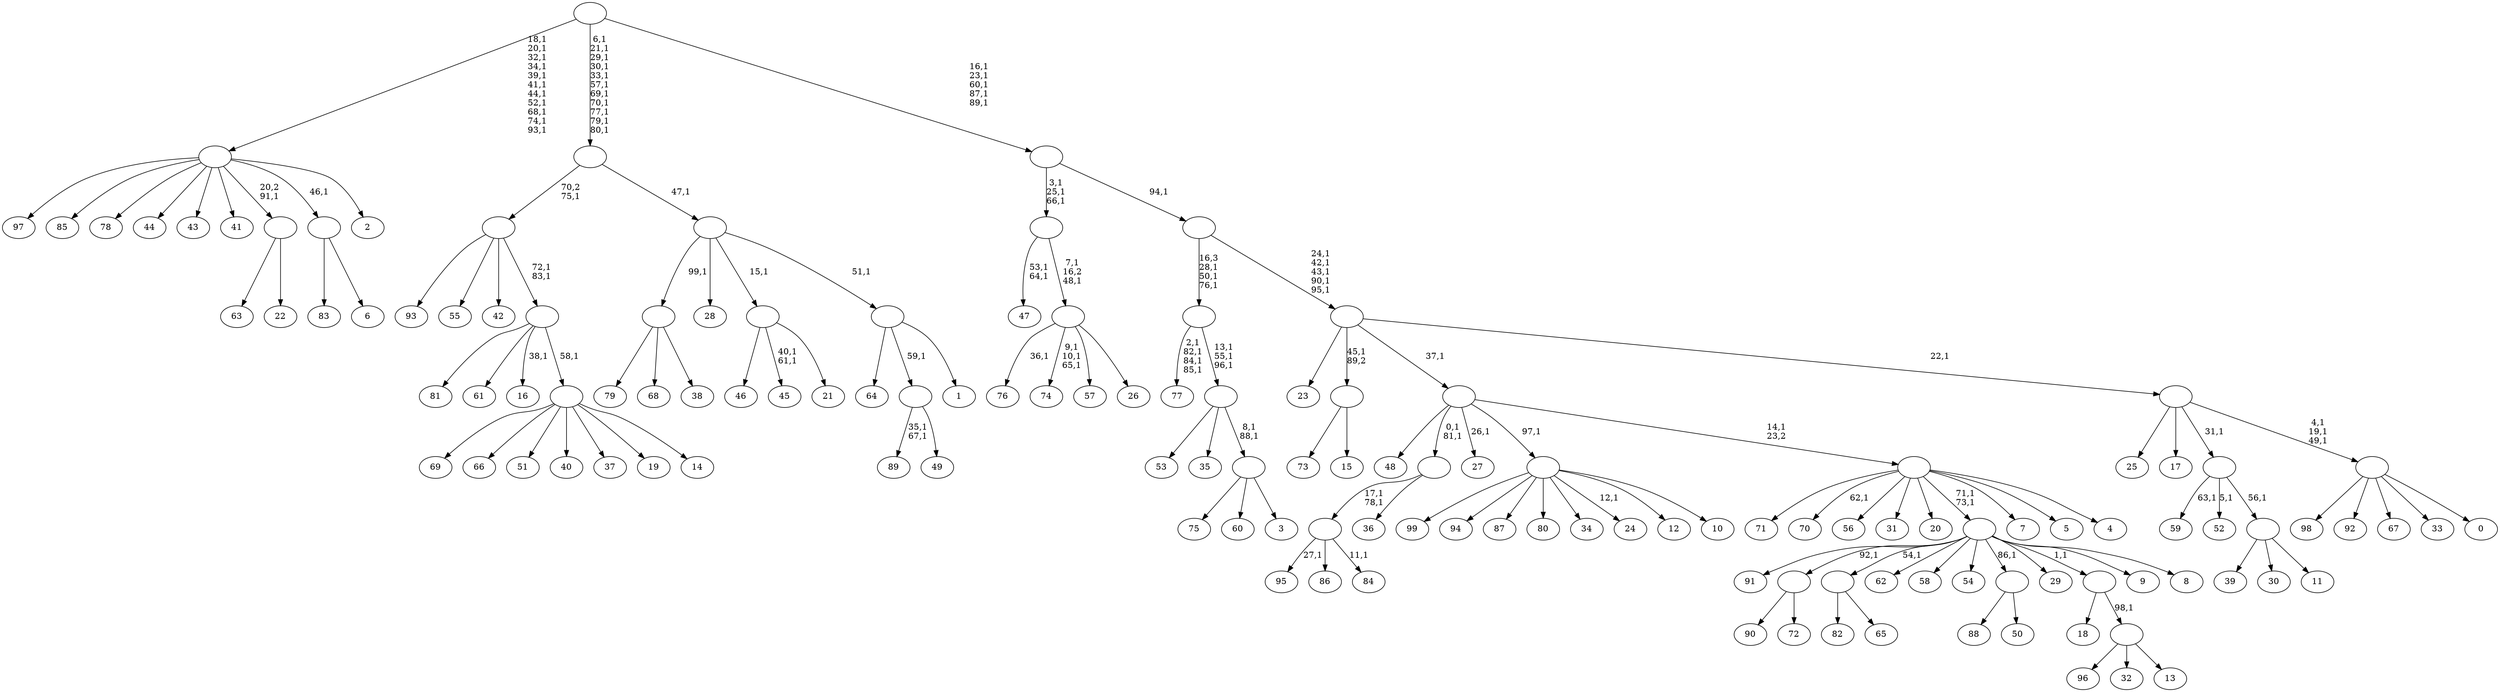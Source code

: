 digraph T {
	200 [label="99"]
	199 [label="98"]
	198 [label="97"]
	197 [label="96"]
	196 [label="95"]
	194 [label="94"]
	193 [label="93"]
	192 [label="92"]
	191 [label="91"]
	190 [label="90"]
	189 [label="89"]
	186 [label="88"]
	185 [label="87"]
	184 [label="86"]
	183 [label="85"]
	182 [label="84"]
	180 [label=""]
	178 [label="83"]
	177 [label="82"]
	176 [label="81"]
	175 [label="80"]
	174 [label="79"]
	173 [label="78"]
	172 [label="77"]
	167 [label="76"]
	165 [label="75"]
	164 [label="74"]
	160 [label="73"]
	159 [label="72"]
	158 [label=""]
	157 [label="71"]
	156 [label="70"]
	154 [label="69"]
	153 [label="68"]
	152 [label="67"]
	151 [label="66"]
	150 [label="65"]
	149 [label=""]
	148 [label="64"]
	147 [label="63"]
	146 [label="62"]
	145 [label="61"]
	144 [label="60"]
	143 [label="59"]
	141 [label="58"]
	140 [label="57"]
	139 [label="56"]
	138 [label="55"]
	137 [label="54"]
	136 [label="53"]
	135 [label="52"]
	133 [label="51"]
	132 [label="50"]
	131 [label=""]
	130 [label="49"]
	129 [label=""]
	128 [label="48"]
	127 [label="47"]
	124 [label="46"]
	123 [label="45"]
	120 [label="44"]
	119 [label="43"]
	118 [label="42"]
	117 [label="41"]
	116 [label="40"]
	115 [label="39"]
	114 [label="38"]
	113 [label=""]
	112 [label="37"]
	111 [label="36"]
	110 [label=""]
	108 [label="35"]
	107 [label="34"]
	106 [label="33"]
	105 [label="32"]
	104 [label="31"]
	103 [label="30"]
	102 [label="29"]
	101 [label="28"]
	100 [label="27"]
	98 [label="26"]
	97 [label=""]
	95 [label=""]
	92 [label="25"]
	91 [label="24"]
	89 [label="23"]
	88 [label="22"]
	87 [label=""]
	86 [label="21"]
	85 [label=""]
	84 [label="20"]
	83 [label="19"]
	82 [label="18"]
	81 [label="17"]
	80 [label="16"]
	78 [label="15"]
	77 [label=""]
	76 [label="14"]
	75 [label=""]
	74 [label=""]
	72 [label=""]
	71 [label="13"]
	70 [label=""]
	69 [label=""]
	68 [label="12"]
	67 [label="11"]
	66 [label=""]
	65 [label=""]
	64 [label="10"]
	63 [label=""]
	62 [label="9"]
	61 [label="8"]
	60 [label=""]
	58 [label="7"]
	57 [label="6"]
	56 [label=""]
	55 [label="5"]
	54 [label="4"]
	53 [label=""]
	52 [label=""]
	51 [label="3"]
	50 [label=""]
	48 [label=""]
	45 [label=""]
	42 [label="2"]
	41 [label=""]
	30 [label="1"]
	29 [label=""]
	28 [label=""]
	27 [label=""]
	16 [label="0"]
	15 [label=""]
	12 [label=""]
	11 [label=""]
	6 [label=""]
	5 [label=""]
	0 [label=""]
	180 -> 182 [label="11,1"]
	180 -> 196 [label="27,1"]
	180 -> 184 [label=""]
	158 -> 190 [label=""]
	158 -> 159 [label=""]
	149 -> 177 [label=""]
	149 -> 150 [label=""]
	131 -> 186 [label=""]
	131 -> 132 [label=""]
	129 -> 189 [label="35,1\n67,1"]
	129 -> 130 [label=""]
	113 -> 174 [label=""]
	113 -> 153 [label=""]
	113 -> 114 [label=""]
	110 -> 180 [label="17,1\n78,1"]
	110 -> 111 [label=""]
	97 -> 164 [label="9,1\n10,1\n65,1"]
	97 -> 167 [label="36,1"]
	97 -> 140 [label=""]
	97 -> 98 [label=""]
	95 -> 97 [label="7,1\n16,2\n48,1"]
	95 -> 127 [label="53,1\n64,1"]
	87 -> 147 [label=""]
	87 -> 88 [label=""]
	85 -> 123 [label="40,1\n61,1"]
	85 -> 124 [label=""]
	85 -> 86 [label=""]
	77 -> 160 [label=""]
	77 -> 78 [label=""]
	75 -> 154 [label=""]
	75 -> 151 [label=""]
	75 -> 133 [label=""]
	75 -> 116 [label=""]
	75 -> 112 [label=""]
	75 -> 83 [label=""]
	75 -> 76 [label=""]
	74 -> 80 [label="38,1"]
	74 -> 176 [label=""]
	74 -> 145 [label=""]
	74 -> 75 [label="58,1"]
	72 -> 74 [label="72,1\n83,1"]
	72 -> 193 [label=""]
	72 -> 138 [label=""]
	72 -> 118 [label=""]
	70 -> 197 [label=""]
	70 -> 105 [label=""]
	70 -> 71 [label=""]
	69 -> 82 [label=""]
	69 -> 70 [label="98,1"]
	66 -> 115 [label=""]
	66 -> 103 [label=""]
	66 -> 67 [label=""]
	65 -> 135 [label="5,1"]
	65 -> 143 [label="63,1"]
	65 -> 66 [label="56,1"]
	63 -> 91 [label="12,1"]
	63 -> 200 [label=""]
	63 -> 194 [label=""]
	63 -> 185 [label=""]
	63 -> 175 [label=""]
	63 -> 107 [label=""]
	63 -> 68 [label=""]
	63 -> 64 [label=""]
	60 -> 191 [label=""]
	60 -> 158 [label="92,1"]
	60 -> 149 [label="54,1"]
	60 -> 146 [label=""]
	60 -> 141 [label=""]
	60 -> 137 [label=""]
	60 -> 131 [label="86,1"]
	60 -> 102 [label=""]
	60 -> 69 [label="1,1"]
	60 -> 62 [label=""]
	60 -> 61 [label=""]
	56 -> 178 [label=""]
	56 -> 57 [label=""]
	53 -> 60 [label="71,1\n73,1"]
	53 -> 156 [label="62,1"]
	53 -> 157 [label=""]
	53 -> 139 [label=""]
	53 -> 104 [label=""]
	53 -> 84 [label=""]
	53 -> 58 [label=""]
	53 -> 55 [label=""]
	53 -> 54 [label=""]
	52 -> 100 [label="26,1"]
	52 -> 110 [label="0,1\n81,1"]
	52 -> 128 [label=""]
	52 -> 63 [label="97,1"]
	52 -> 53 [label="14,1\n23,2"]
	50 -> 165 [label=""]
	50 -> 144 [label=""]
	50 -> 51 [label=""]
	48 -> 50 [label="8,1\n88,1"]
	48 -> 136 [label=""]
	48 -> 108 [label=""]
	45 -> 48 [label="13,1\n55,1\n96,1"]
	45 -> 172 [label="2,1\n82,1\n84,1\n85,1"]
	41 -> 198 [label=""]
	41 -> 183 [label=""]
	41 -> 173 [label=""]
	41 -> 120 [label=""]
	41 -> 119 [label=""]
	41 -> 117 [label=""]
	41 -> 87 [label="20,2\n91,1"]
	41 -> 56 [label="46,1"]
	41 -> 42 [label=""]
	29 -> 148 [label=""]
	29 -> 129 [label="59,1"]
	29 -> 30 [label=""]
	28 -> 113 [label="99,1"]
	28 -> 101 [label=""]
	28 -> 85 [label="15,1"]
	28 -> 29 [label="51,1"]
	27 -> 72 [label="70,2\n75,1"]
	27 -> 28 [label="47,1"]
	15 -> 199 [label=""]
	15 -> 192 [label=""]
	15 -> 152 [label=""]
	15 -> 106 [label=""]
	15 -> 16 [label=""]
	12 -> 15 [label="4,1\n19,1\n49,1"]
	12 -> 92 [label=""]
	12 -> 81 [label=""]
	12 -> 65 [label="31,1"]
	11 -> 89 [label=""]
	11 -> 77 [label="45,1\n89,2"]
	11 -> 52 [label="37,1"]
	11 -> 12 [label="22,1"]
	6 -> 11 [label="24,1\n42,1\n43,1\n90,1\n95,1"]
	6 -> 45 [label="16,3\n28,1\n50,1\n76,1"]
	5 -> 95 [label="3,1\n25,1\n66,1"]
	5 -> 6 [label="94,1"]
	0 -> 5 [label="16,1\n23,1\n60,1\n87,1\n89,1"]
	0 -> 27 [label="6,1\n21,1\n29,1\n30,1\n33,1\n57,1\n69,1\n70,1\n77,1\n79,1\n80,1"]
	0 -> 41 [label="18,1\n20,1\n32,1\n34,1\n39,1\n41,1\n44,1\n52,1\n68,1\n74,1\n93,1"]
}
